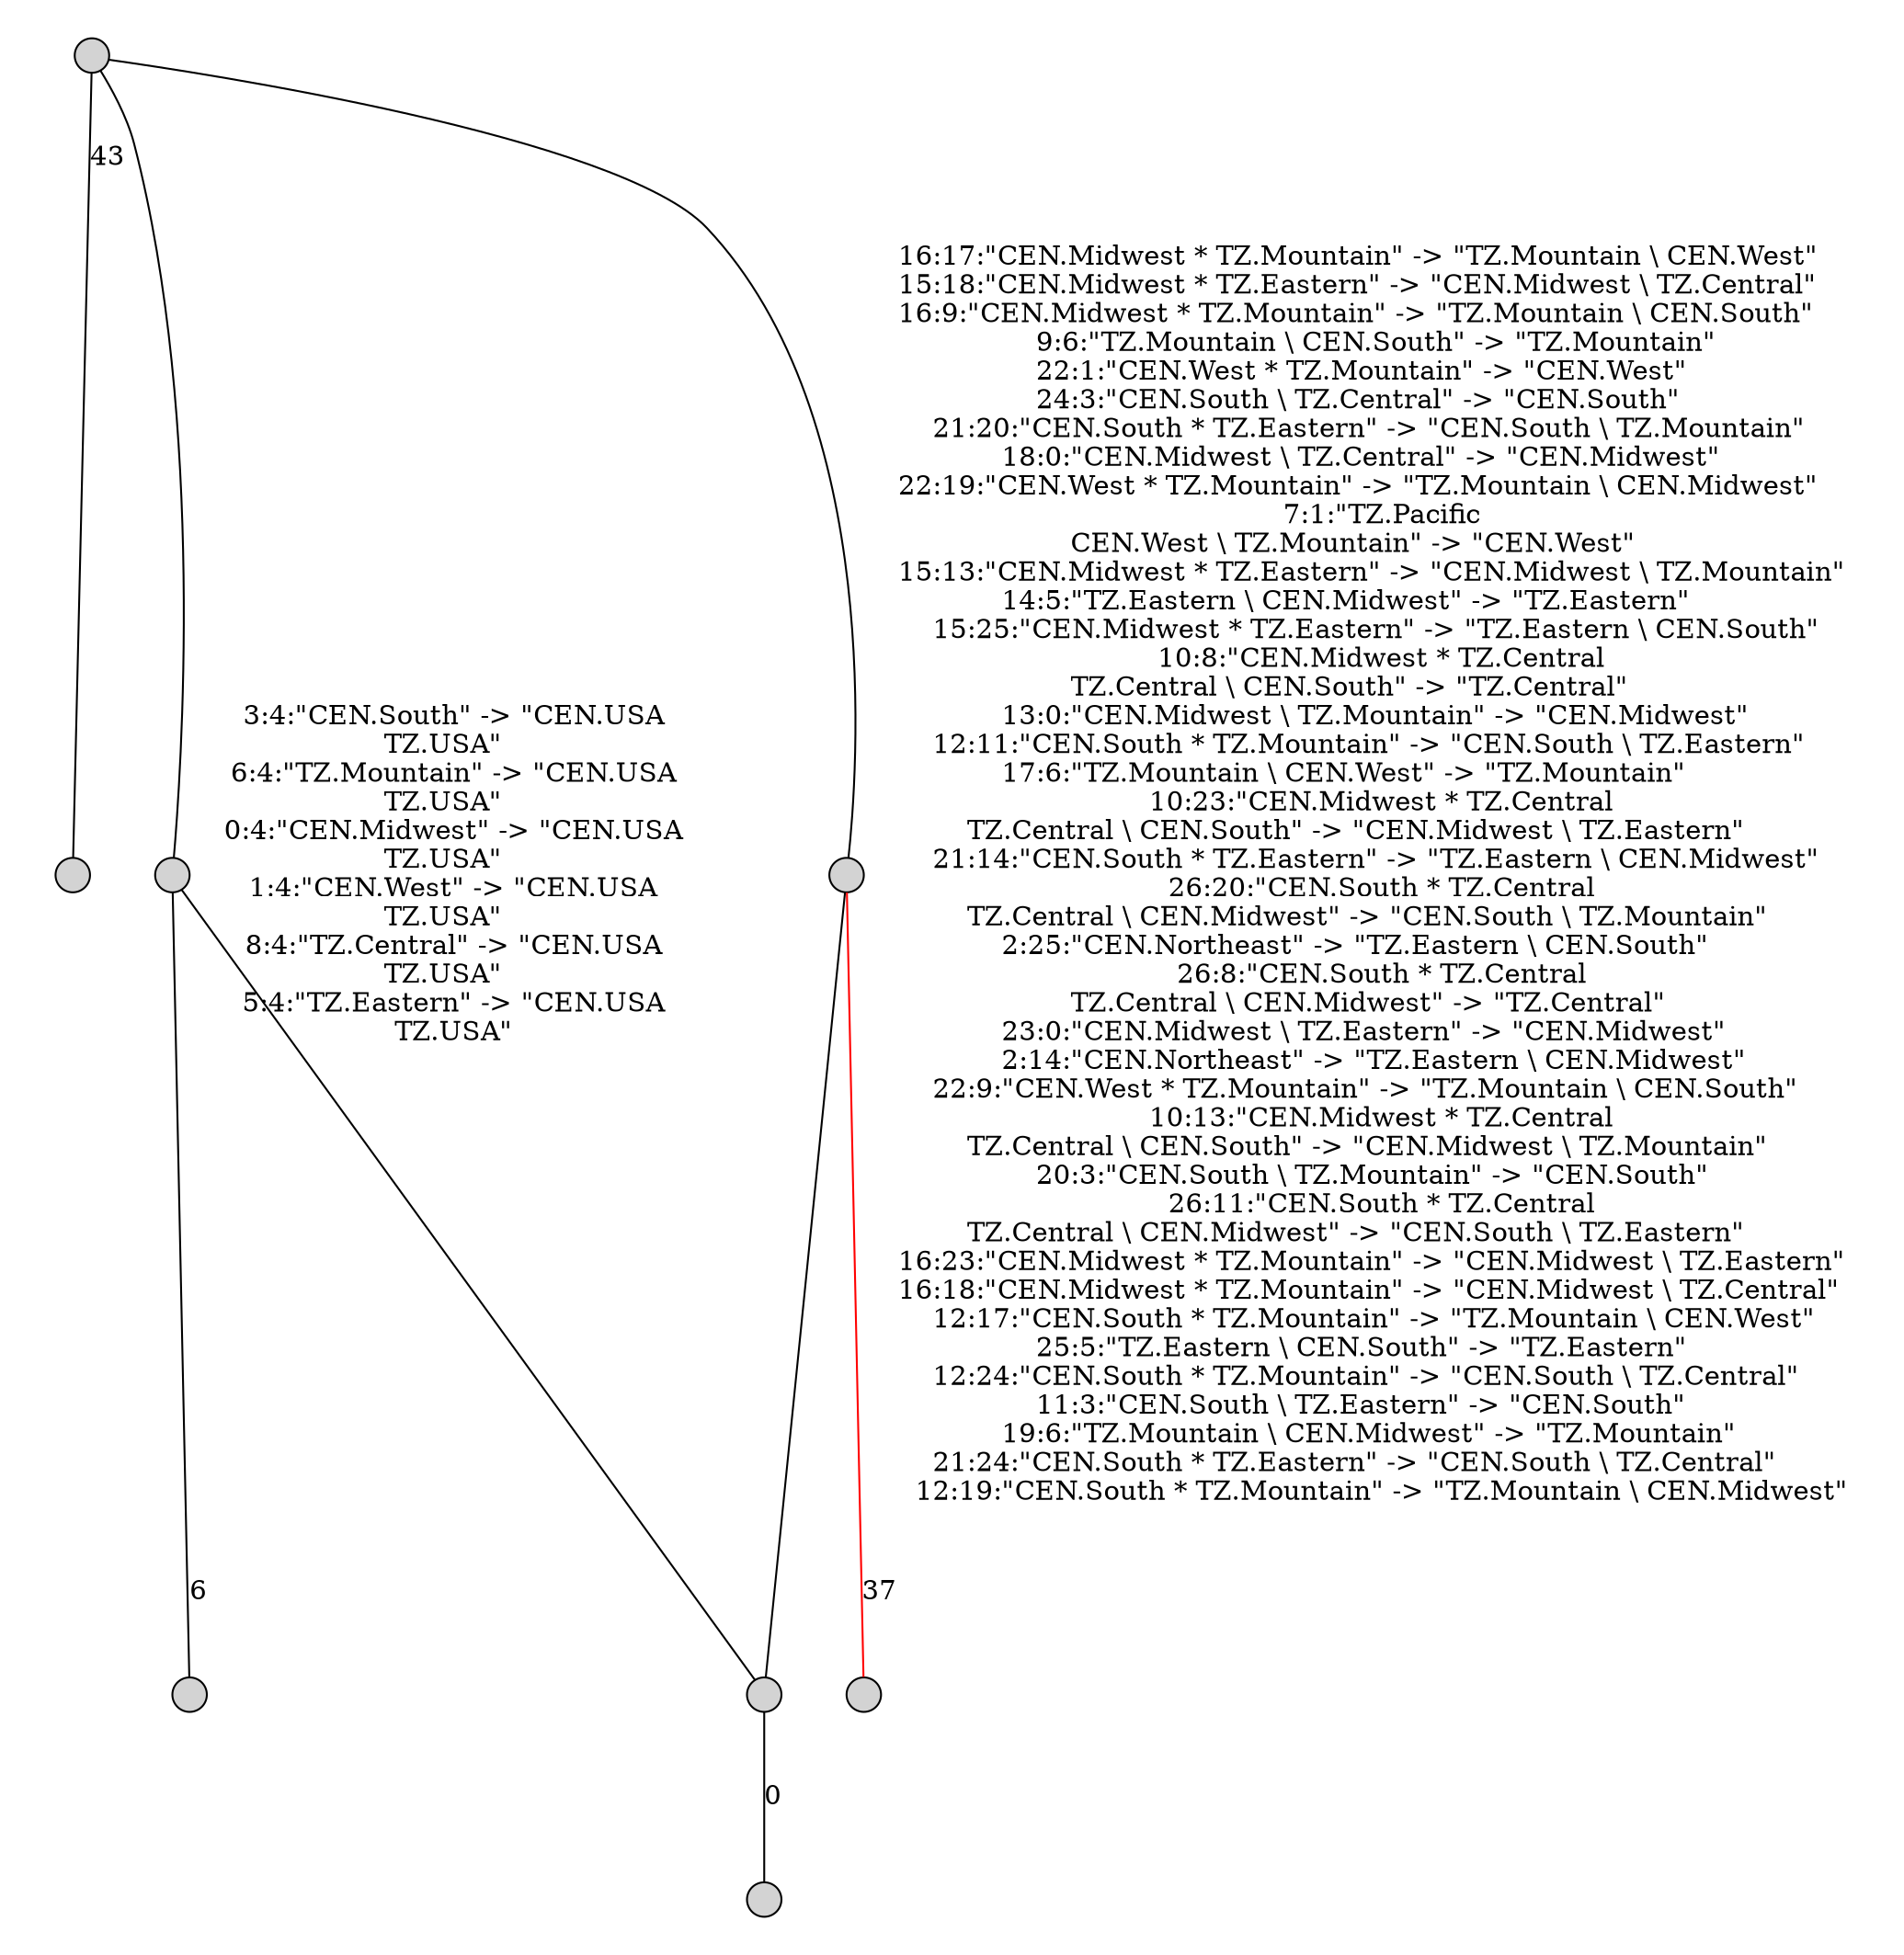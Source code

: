 // <Lattice object of 2 atoms 4 concepts 2 coatoms at 0x10d8e3780>
digraph Lattice {
	node [label="" shape=circle style=filled width=.25]
	edge [dir=none labeldistance=1.5 minlen=2]
	subgraph cluster_0 {
		style=filled
		color=transparent
		c0
		c0_end
		c0 -> c0_end [arrowhead=normal color="" constraint=true label=0 penwidth=1 style=solid]
	}
	subgraph cluster_1 {
		style=filled
		color=transparent
		c1
		c1_end
		c1 -> c1_end [arrowhead=normal color="#000000" constraint=true label=6 penwidth=1 style=solid]
	}
	c1 -> c1 [label="3:4:\"CEN.South\" -> \"CEN.USA\nTZ.USA\"	
6:4:\"TZ.Mountain\" -> \"CEN.USA\nTZ.USA\"	
0:4:\"CEN.Midwest\" -> \"CEN.USA\nTZ.USA\"	
1:4:\"CEN.West\" -> \"CEN.USA\nTZ.USA\"	
8:4:\"TZ.Central\" -> \"CEN.USA\nTZ.USA\"	
5:4:\"TZ.Eastern\" -> \"CEN.USA\nTZ.USA\"" color=transparent labelangle=270]
	c1 -> c0
	subgraph cluster_2 {
		style=filled
		color=transparent
		c2
		c2_end
		c2 -> c2_end [arrowhead=normal color="#FF0000" constraint=true label=37 penwidth=1 style=solid]
	}
	c2 -> c2 [label="16:17:\"CEN.Midwest * TZ.Mountain\" -> \"TZ.Mountain \\ CEN.West\"	
15:18:\"CEN.Midwest * TZ.Eastern\" -> \"CEN.Midwest \\ TZ.Central\"	
16:9:\"CEN.Midwest * TZ.Mountain\" -> \"TZ.Mountain \\ CEN.South\"	
9:6:\"TZ.Mountain \\ CEN.South\" -> \"TZ.Mountain\"	
22:1:\"CEN.West * TZ.Mountain\" -> \"CEN.West\"	
24:3:\"CEN.South \\ TZ.Central\" -> \"CEN.South\"	
21:20:\"CEN.South * TZ.Eastern\" -> \"CEN.South \\ TZ.Mountain\"	
18:0:\"CEN.Midwest \\ TZ.Central\" -> \"CEN.Midwest\"	
22:19:\"CEN.West * TZ.Mountain\" -> \"TZ.Mountain \\ CEN.Midwest\"	
7:1:\"TZ.Pacific\nCEN.West \\ TZ.Mountain\" -> \"CEN.West\"	
15:13:\"CEN.Midwest * TZ.Eastern\" -> \"CEN.Midwest \\ TZ.Mountain\"	
14:5:\"TZ.Eastern \\ CEN.Midwest\" -> \"TZ.Eastern\"	
15:25:\"CEN.Midwest * TZ.Eastern\" -> \"TZ.Eastern \\ CEN.South\"	
10:8:\"CEN.Midwest * TZ.Central\nTZ.Central \\ CEN.South\" -> \"TZ.Central\"	
13:0:\"CEN.Midwest \\ TZ.Mountain\" -> \"CEN.Midwest\"	
12:11:\"CEN.South * TZ.Mountain\" -> \"CEN.South \\ TZ.Eastern\"	
17:6:\"TZ.Mountain \\ CEN.West\" -> \"TZ.Mountain\"	
10:23:\"CEN.Midwest * TZ.Central\nTZ.Central \\ CEN.South\" -> \"CEN.Midwest \\ TZ.Eastern\"	
21:14:\"CEN.South * TZ.Eastern\" -> \"TZ.Eastern \\ CEN.Midwest\"	
26:20:\"CEN.South * TZ.Central\nTZ.Central \\ CEN.Midwest\" -> \"CEN.South \\ TZ.Mountain\"	
2:25:\"CEN.Northeast\" -> \"TZ.Eastern \\ CEN.South\"	
26:8:\"CEN.South * TZ.Central\nTZ.Central \\ CEN.Midwest\" -> \"TZ.Central\"	
23:0:\"CEN.Midwest \\ TZ.Eastern\" -> \"CEN.Midwest\"	
2:14:\"CEN.Northeast\" -> \"TZ.Eastern \\ CEN.Midwest\"	
22:9:\"CEN.West * TZ.Mountain\" -> \"TZ.Mountain \\ CEN.South\"	
10:13:\"CEN.Midwest * TZ.Central\nTZ.Central \\ CEN.South\" -> \"CEN.Midwest \\ TZ.Mountain\"	
20:3:\"CEN.South \\ TZ.Mountain\" -> \"CEN.South\"	
26:11:\"CEN.South * TZ.Central\nTZ.Central \\ CEN.Midwest\" -> \"CEN.South \\ TZ.Eastern\"	
16:23:\"CEN.Midwest * TZ.Mountain\" -> \"CEN.Midwest \\ TZ.Eastern\"	
16:18:\"CEN.Midwest * TZ.Mountain\" -> \"CEN.Midwest \\ TZ.Central\"	
12:17:\"CEN.South * TZ.Mountain\" -> \"TZ.Mountain \\ CEN.West\"	
25:5:\"TZ.Eastern \\ CEN.South\" -> \"TZ.Eastern\"	
12:24:\"CEN.South * TZ.Mountain\" -> \"CEN.South \\ TZ.Central\"	
11:3:\"CEN.South \\ TZ.Eastern\" -> \"CEN.South\"	
19:6:\"TZ.Mountain \\ CEN.Midwest\" -> \"TZ.Mountain\"	
21:24:\"CEN.South * TZ.Eastern\" -> \"CEN.South \\ TZ.Central\"	
12:19:\"CEN.South * TZ.Mountain\" -> \"TZ.Mountain \\ CEN.Midwest\"" color=transparent labelangle=270]
	c2 -> c0
	subgraph cluster_3 {
		style=filled
		color=transparent
		c3
		c3_end
		c3 -> c3_end [arrowhead=normal constraint=true label=43 penwidth=1 style=solid]
	}
	c3 -> c1
	c3 -> c2
}
